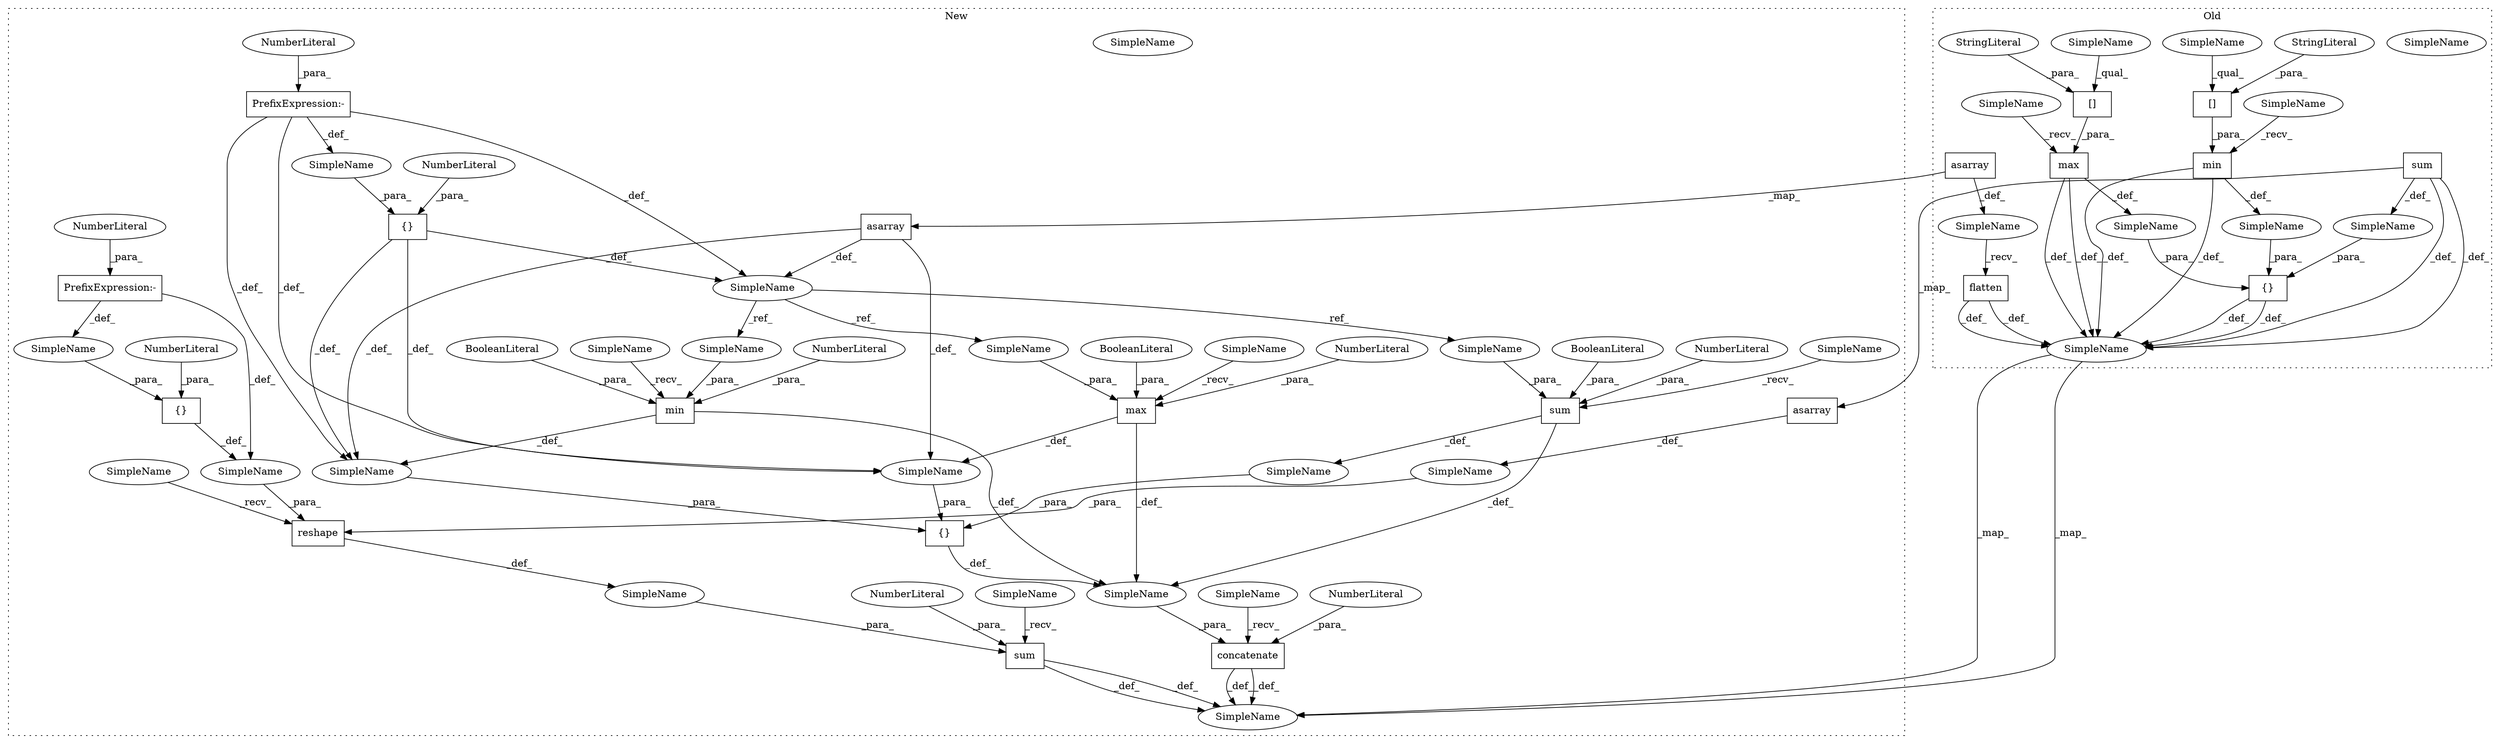 digraph G {
subgraph cluster0 {
1 [label="sum" a="32" s="20660,20676" l="4,1" shape="box"];
3 [label="{}" a="4" s="20605,20677" l="1,1" shape="box"];
4 [label="min" a="32" s="20612,20628" l="4,1" shape="box"];
5 [label="[]" a="2" s="20616,20627" l="4,1" shape="box"];
6 [label="SimpleName" a="42" s="20809" l="10" shape="ellipse"];
9 [label="SimpleName" a="42" s="20809" l="10" shape="ellipse"];
24 [label="flatten" a="32" s="20566" l="9" shape="box"];
27 [label="max" a="32" s="20636,20652" l="4,1" shape="box"];
29 [label="asarray" a="32" s="20544,20564" l="8,1" shape="box"];
33 [label="SimpleName" a="42" s="" l="" shape="ellipse"];
34 [label="SimpleName" a="42" s="" l="" shape="ellipse"];
36 [label="SimpleName" a="42" s="" l="" shape="ellipse"];
39 [label="SimpleName" a="42" s="" l="" shape="ellipse"];
51 [label="StringLiteral" a="45" s="20620" l="7" shape="ellipse"];
52 [label="[]" a="2" s="20640,20651" l="4,1" shape="box"];
53 [label="StringLiteral" a="45" s="20644" l="7" shape="ellipse"];
54 [label="SimpleName" a="42" s="20606" l="5" shape="ellipse"];
55 [label="SimpleName" a="42" s="20630" l="5" shape="ellipse"];
65 [label="SimpleName" a="42" s="20616" l="3" shape="ellipse"];
66 [label="SimpleName" a="42" s="20640" l="3" shape="ellipse"];
label = "Old";
style="dotted";
}
subgraph cluster1 {
2 [label="asarray" a="32" s="21402,21422" l="8,1" shape="box"];
7 [label="SimpleName" a="42" s="21716" l="10" shape="ellipse"];
8 [label="SimpleName" a="42" s="21716" l="10" shape="ellipse"];
10 [label="PrefixExpression:-" a="38" s="21350" l="1" shape="box"];
11 [label="NumberLiteral" a="34" s="21351" l="1" shape="ellipse"];
12 [label="PrefixExpression:-" a="38" s="21437" l="1" shape="box"];
13 [label="NumberLiteral" a="34" s="21438" l="1" shape="ellipse"];
14 [label="{}" a="4" s="21346,21352" l="1,1" shape="box"];
15 [label="NumberLiteral" a="34" s="21347" l="2" shape="ellipse"];
16 [label="{}" a="4" s="21491,21581" l="1,1" shape="box"];
17 [label="concatenate" a="32" s="21470,21584" l="12,1" shape="box"];
18 [label="{}" a="4" s="21433,21439" l="1,1" shape="box"];
19 [label="NumberLiteral" a="34" s="21434" l="2" shape="ellipse"];
20 [label="NumberLiteral" a="34" s="21583" l="1" shape="ellipse"];
21 [label="SimpleName" a="42" s="21283" l="11" shape="ellipse"];
22 [label="max" a="32" s="21528,21550" l="4,1" shape="box"];
23 [label="NumberLiteral" a="34" s="21544" l="1" shape="ellipse"];
25 [label="min" a="32" s="21498,21520" l="4,1" shape="box"];
26 [label="NumberLiteral" a="34" s="21514" l="1" shape="ellipse"];
28 [label="asarray" a="32" s="21315,21335" l="8,1" shape="box"];
30 [label="BooleanLiteral" a="9" s="21546" l="4" shape="ellipse"];
31 [label="BooleanLiteral" a="9" s="21516" l="4" shape="ellipse"];
32 [label="SimpleName" a="42" s="" l="" shape="ellipse"];
35 [label="SimpleName" a="42" s="" l="" shape="ellipse"];
37 [label="SimpleName" a="42" s="" l="" shape="ellipse"];
38 [label="SimpleName" a="42" s="" l="" shape="ellipse"];
40 [label="SimpleName" a="42" s="" l="" shape="ellipse"];
41 [label="SimpleName" a="42" s="" l="" shape="ellipse"];
42 [label="sum" a="32" s="21378,21443" l="4,1" shape="box"];
43 [label="NumberLiteral" a="34" s="21442" l="1" shape="ellipse"];
44 [label="SimpleName" a="42" s="" l="" shape="ellipse"];
45 [label="sum" a="32" s="21558,21580" l="4,1" shape="box"];
46 [label="NumberLiteral" a="34" s="21574" l="1" shape="ellipse"];
47 [label="BooleanLiteral" a="9" s="21576" l="4" shape="ellipse"];
48 [label="reshape" a="32" s="21388,21440" l="8,1" shape="box"];
49 [label="SimpleName" a="42" s="" l="" shape="ellipse"];
50 [label="SimpleName" a="42" s="" l="" shape="ellipse"];
56 [label="SimpleName" a="42" s="21464" l="5" shape="ellipse"];
57 [label="SimpleName" a="42" s="21552" l="5" shape="ellipse"];
58 [label="SimpleName" a="42" s="21372" l="5" shape="ellipse"];
59 [label="SimpleName" a="42" s="21522" l="5" shape="ellipse"];
60 [label="SimpleName" a="42" s="21382" l="5" shape="ellipse"];
61 [label="SimpleName" a="42" s="21492" l="5" shape="ellipse"];
62 [label="SimpleName" a="42" s="21532" l="11" shape="ellipse"];
63 [label="SimpleName" a="42" s="21562" l="11" shape="ellipse"];
64 [label="SimpleName" a="42" s="21502" l="11" shape="ellipse"];
label = "New";
style="dotted";
}
1 -> 9 [label="_def_"];
1 -> 2 [label="_map_"];
1 -> 9 [label="_def_"];
1 -> 34 [label="_def_"];
2 -> 50 [label="_def_"];
3 -> 9 [label="_def_"];
3 -> 9 [label="_def_"];
4 -> 9 [label="_def_"];
4 -> 33 [label="_def_"];
4 -> 9 [label="_def_"];
5 -> 4 [label="_para_"];
9 -> 8 [label="_map_"];
9 -> 8 [label="_map_"];
10 -> 21 [label="_def_"];
10 -> 32 [label="_def_"];
10 -> 37 [label="_def_"];
10 -> 38 [label="_def_"];
11 -> 10 [label="_para_"];
12 -> 40 [label="_def_"];
12 -> 49 [label="_def_"];
13 -> 12 [label="_para_"];
14 -> 21 [label="_def_"];
14 -> 32 [label="_def_"];
14 -> 37 [label="_def_"];
15 -> 14 [label="_para_"];
16 -> 35 [label="_def_"];
17 -> 8 [label="_def_"];
17 -> 8 [label="_def_"];
18 -> 49 [label="_def_"];
19 -> 18 [label="_para_"];
20 -> 17 [label="_para_"];
21 -> 63 [label="_ref_"];
21 -> 62 [label="_ref_"];
21 -> 64 [label="_ref_"];
22 -> 35 [label="_def_"];
22 -> 37 [label="_def_"];
23 -> 22 [label="_para_"];
24 -> 9 [label="_def_"];
24 -> 9 [label="_def_"];
25 -> 32 [label="_def_"];
25 -> 35 [label="_def_"];
26 -> 25 [label="_para_"];
27 -> 9 [label="_def_"];
27 -> 39 [label="_def_"];
27 -> 9 [label="_def_"];
28 -> 21 [label="_def_"];
28 -> 37 [label="_def_"];
28 -> 32 [label="_def_"];
29 -> 36 [label="_def_"];
29 -> 28 [label="_map_"];
30 -> 22 [label="_para_"];
31 -> 25 [label="_para_"];
32 -> 16 [label="_para_"];
33 -> 3 [label="_para_"];
34 -> 3 [label="_para_"];
35 -> 17 [label="_para_"];
36 -> 24 [label="_recv_"];
37 -> 16 [label="_para_"];
38 -> 14 [label="_para_"];
39 -> 3 [label="_para_"];
40 -> 18 [label="_para_"];
41 -> 16 [label="_para_"];
42 -> 8 [label="_def_"];
42 -> 8 [label="_def_"];
43 -> 42 [label="_para_"];
44 -> 42 [label="_para_"];
45 -> 41 [label="_def_"];
45 -> 35 [label="_def_"];
46 -> 45 [label="_para_"];
47 -> 45 [label="_para_"];
48 -> 44 [label="_def_"];
49 -> 48 [label="_para_"];
50 -> 48 [label="_para_"];
51 -> 5 [label="_para_"];
52 -> 27 [label="_para_"];
53 -> 52 [label="_para_"];
54 -> 4 [label="_recv_"];
55 -> 27 [label="_recv_"];
56 -> 17 [label="_recv_"];
57 -> 45 [label="_recv_"];
58 -> 42 [label="_recv_"];
59 -> 22 [label="_recv_"];
60 -> 48 [label="_recv_"];
61 -> 25 [label="_recv_"];
62 -> 22 [label="_para_"];
63 -> 45 [label="_para_"];
64 -> 25 [label="_para_"];
65 -> 5 [label="_qual_"];
66 -> 52 [label="_qual_"];
}